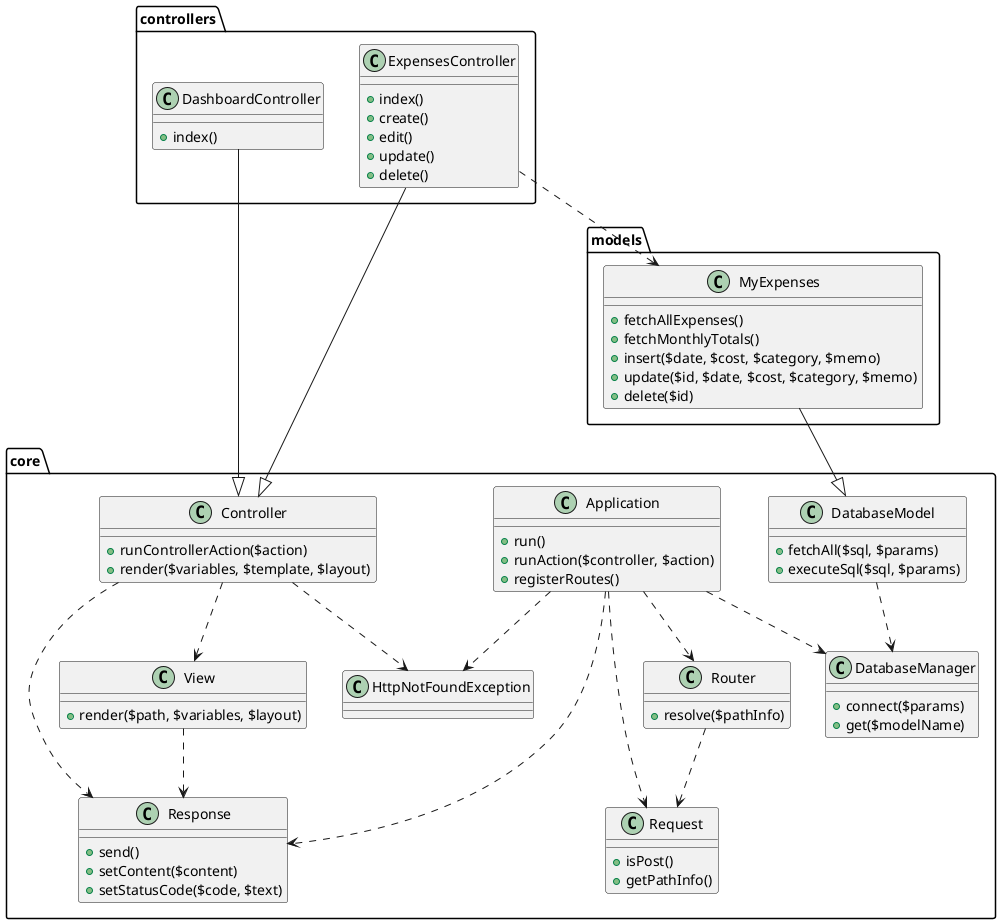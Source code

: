 @startuml
package "core" {
  class Controller {
    +runControllerAction($action)
    +render($variables, $template, $layout)
  }
  class DatabaseModel {
    +fetchAll($sql, $params)
    +executeSql($sql, $params)
  }
  class DatabaseManager {
    +connect($params)
    +get($modelName)
  }
  class Router {
    +resolve($pathInfo)
  }
  class Request {
    +isPost()
    +getPathInfo()
  }
  class Response {
    +send()
    +setContent($content)
    +setStatusCode($code, $text)
  }
  class View {
    +render($path, $variables, $layout)
  }
  class HttpNotFoundException
  class Application {
    +run()
    +runAction($controller, $action)
    +registerRoutes()
  }
}

package "controllers" {
  class DashboardController {
    +index()
  }
  class ExpensesController {
    +index()
    +create()
    +edit()
    +update()
    +delete()
  }
}

package "models" {
  class MyExpenses {
    +fetchAllExpenses()
    +fetchMonthlyTotals()
    +insert($date, $cost, $category, $memo)
    +update($id, $date, $cost, $category, $memo)
    +delete($id)
  }
}

' 継承
DashboardController --|> Controller
ExpensesController --|> Controller
MyExpenses --|> DatabaseModel

' 使用関係
Application ..> Router
Application ..> Request
Application ..> Response
Application ..> DatabaseManager
Application ..> HttpNotFoundException

Controller ..> View
Controller ..> Response
Controller ..> HttpNotFoundException

DatabaseModel ..> DatabaseManager
ExpensesController ..> MyExpenses
Router ..> Request
View ..> Response
@enduml
